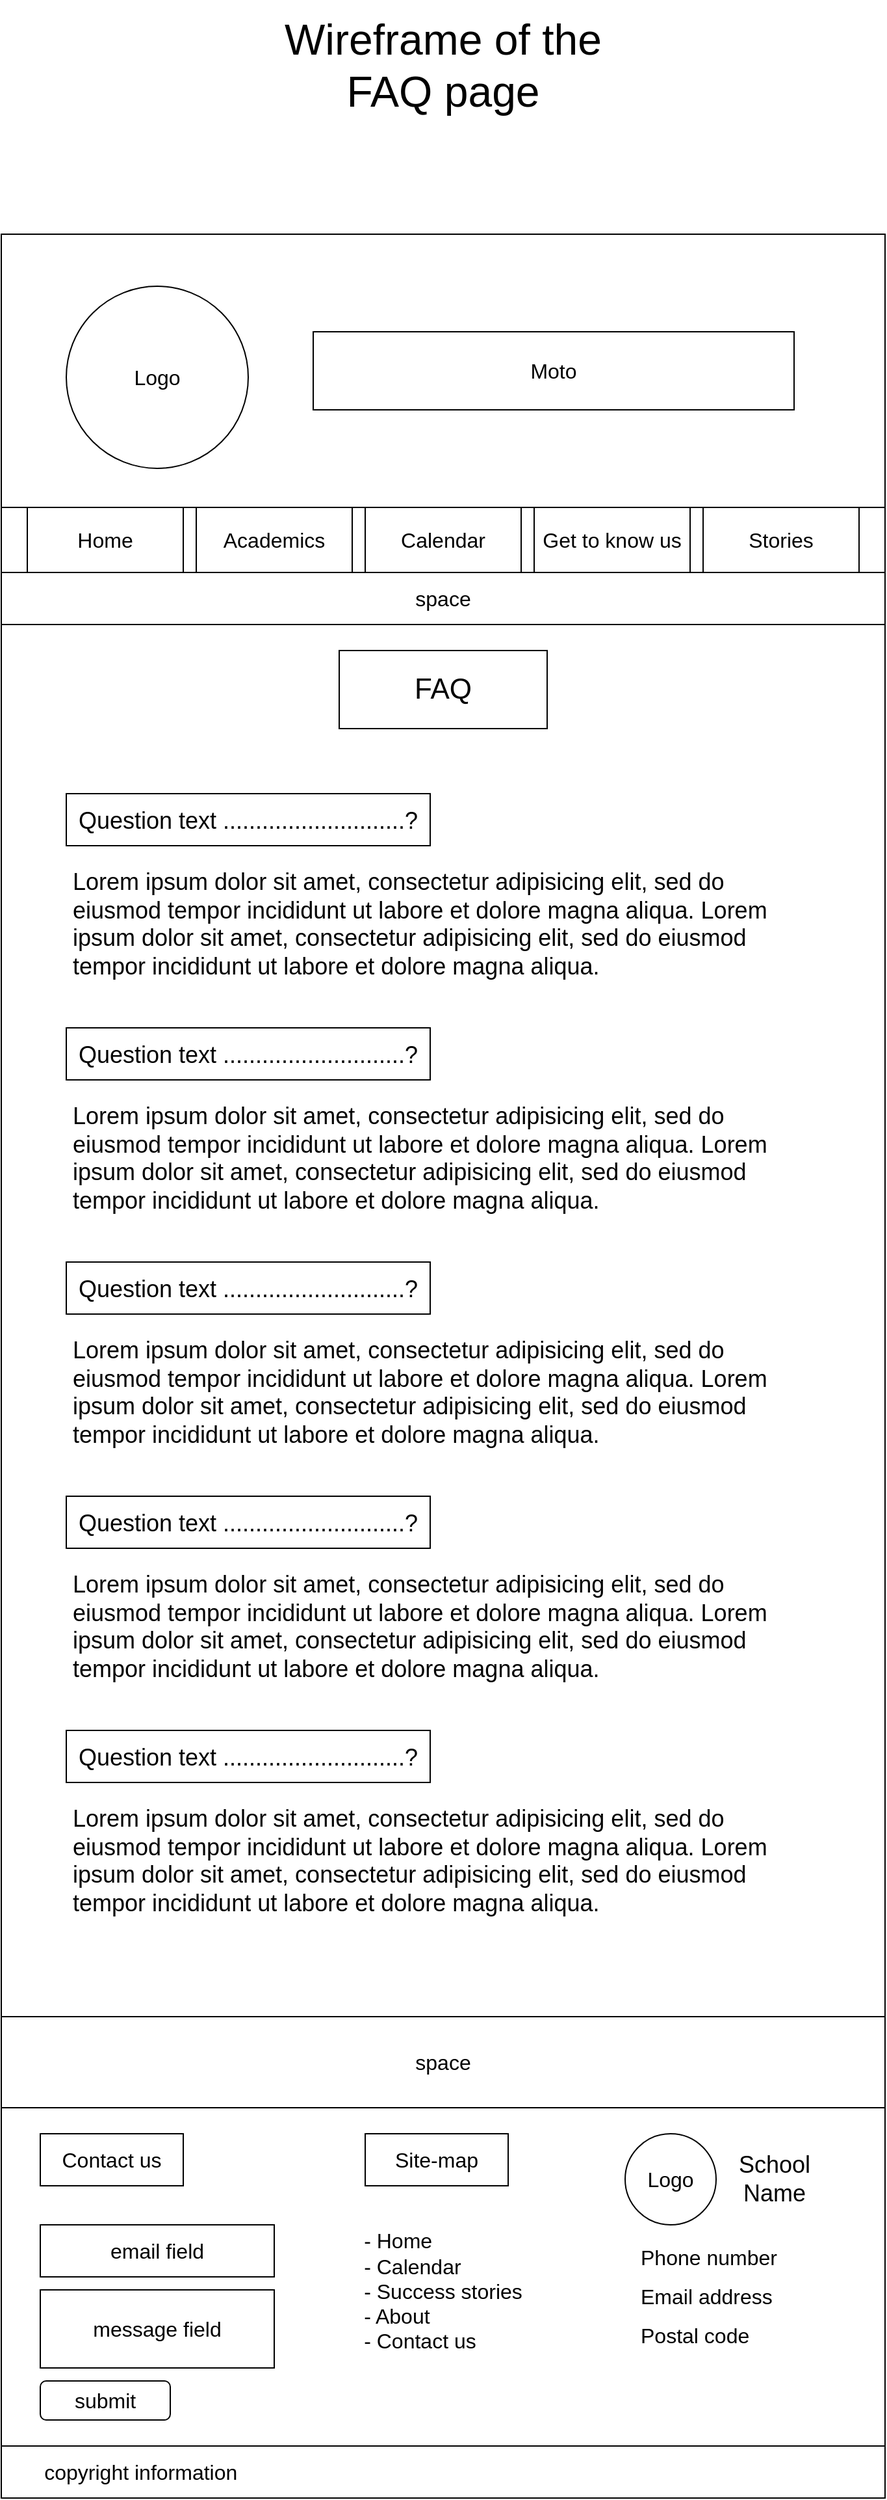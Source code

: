 <mxfile version="20.6.1" type="github">
  <diagram id="zjbsmMx9dNUYekVJXI4S" name="Page-1">
    <mxGraphModel dx="68" dy="993" grid="1" gridSize="10" guides="1" tooltips="1" connect="1" arrows="1" fold="1" page="0" pageScale="1" pageWidth="850" pageHeight="1100" math="0" shadow="0">
      <root>
        <mxCell id="0" />
        <mxCell id="1" parent="0" />
        <mxCell id="_Qzaa5entBogjLJZciO9-70" value="&lt;font style=&quot;font-size: 33px;&quot;&gt;Wireframe of the FAQ page&lt;/font&gt;" style="text;html=1;strokeColor=none;fillColor=none;align=center;verticalAlign=middle;whiteSpace=wrap;rounded=0;fontSize=16;" parent="1" vertex="1">
          <mxGeometry x="1140" y="-60" width="320" height="100" as="geometry" />
        </mxCell>
        <mxCell id="n9gxtpOUhnoq1fCZNvoi-1" value="" style="rounded=0;whiteSpace=wrap;html=1;" parent="1" vertex="1">
          <mxGeometry x="960" y="120" width="680" height="210" as="geometry" />
        </mxCell>
        <mxCell id="n9gxtpOUhnoq1fCZNvoi-2" value="&lt;font style=&quot;font-size: 16px;&quot;&gt;Logo&lt;/font&gt;" style="ellipse;whiteSpace=wrap;html=1;aspect=fixed;" parent="1" vertex="1">
          <mxGeometry x="1010" y="160" width="140" height="140" as="geometry" />
        </mxCell>
        <mxCell id="n9gxtpOUhnoq1fCZNvoi-3" value="Moto" style="rounded=0;whiteSpace=wrap;html=1;fontSize=16;" parent="1" vertex="1">
          <mxGeometry x="1200" y="195" width="370" height="60" as="geometry" />
        </mxCell>
        <mxCell id="n9gxtpOUhnoq1fCZNvoi-4" value="" style="rounded=0;whiteSpace=wrap;html=1;fontSize=16;" parent="1" vertex="1">
          <mxGeometry x="960" y="330" width="680" height="50" as="geometry" />
        </mxCell>
        <mxCell id="n9gxtpOUhnoq1fCZNvoi-5" value="Academics" style="rounded=0;whiteSpace=wrap;html=1;fontSize=16;" parent="1" vertex="1">
          <mxGeometry x="1110" y="330" width="120" height="50" as="geometry" />
        </mxCell>
        <mxCell id="n9gxtpOUhnoq1fCZNvoi-6" value="Calendar" style="rounded=0;whiteSpace=wrap;html=1;fontSize=16;" parent="1" vertex="1">
          <mxGeometry x="1240" y="330" width="120" height="50" as="geometry" />
        </mxCell>
        <mxCell id="n9gxtpOUhnoq1fCZNvoi-9" value="space" style="rounded=0;whiteSpace=wrap;html=1;fontSize=16;" parent="1" vertex="1">
          <mxGeometry x="960" y="380" width="680" height="40" as="geometry" />
        </mxCell>
        <mxCell id="n9gxtpOUhnoq1fCZNvoi-10" value="Get to know us" style="rounded=0;whiteSpace=wrap;html=1;fontSize=16;" parent="1" vertex="1">
          <mxGeometry x="1370" y="330" width="120" height="50" as="geometry" />
        </mxCell>
        <mxCell id="n9gxtpOUhnoq1fCZNvoi-11" value="" style="rounded=0;whiteSpace=wrap;html=1;" parent="1" vertex="1">
          <mxGeometry x="960" y="420" width="680" height="1070" as="geometry" />
        </mxCell>
        <mxCell id="n9gxtpOUhnoq1fCZNvoi-13" value="&lt;font style=&quot;font-size: 22px;&quot;&gt;FAQ&lt;/font&gt;" style="rounded=0;whiteSpace=wrap;html=1;" parent="1" vertex="1">
          <mxGeometry x="1220" y="440" width="160" height="60" as="geometry" />
        </mxCell>
        <mxCell id="n9gxtpOUhnoq1fCZNvoi-110" value="&lt;font style=&quot;font-size: 18px;&quot;&gt;Question text ............................?&lt;/font&gt;" style="rounded=0;whiteSpace=wrap;html=1;fontSize=22;" parent="1" vertex="1">
          <mxGeometry x="1010" y="550" width="280" height="40" as="geometry" />
        </mxCell>
        <mxCell id="n9gxtpOUhnoq1fCZNvoi-111" value="&lt;p&gt;Lorem ipsum dolor sit amet, consectetur adipisicing elit, sed do eiusmod tempor incididunt ut labore et dolore magna aliqua. Lorem ipsum dolor sit amet, consectetur adipisicing elit, sed do eiusmod tempor incididunt ut labore et dolore magna aliqua.&lt;/p&gt;" style="text;html=1;strokeColor=none;fillColor=none;spacing=5;spacingTop=-20;whiteSpace=wrap;overflow=hidden;rounded=0;fontSize=18;" parent="1" vertex="1">
          <mxGeometry x="1010" y="600" width="560" height="110" as="geometry" />
        </mxCell>
        <mxCell id="n9gxtpOUhnoq1fCZNvoi-112" value="&lt;font style=&quot;font-size: 18px;&quot;&gt;Question text ............................?&lt;/font&gt;" style="rounded=0;whiteSpace=wrap;html=1;fontSize=22;" parent="1" vertex="1">
          <mxGeometry x="1010" y="730" width="280" height="40" as="geometry" />
        </mxCell>
        <mxCell id="n9gxtpOUhnoq1fCZNvoi-113" value="&lt;p&gt;Lorem ipsum dolor sit amet, consectetur adipisicing elit, sed do eiusmod tempor incididunt ut labore et dolore magna aliqua. Lorem ipsum dolor sit amet, consectetur adipisicing elit, sed do eiusmod tempor incididunt ut labore et dolore magna aliqua.&lt;/p&gt;" style="text;html=1;strokeColor=none;fillColor=none;spacing=5;spacingTop=-20;whiteSpace=wrap;overflow=hidden;rounded=0;fontSize=18;" parent="1" vertex="1">
          <mxGeometry x="1010" y="780" width="560" height="110" as="geometry" />
        </mxCell>
        <mxCell id="n9gxtpOUhnoq1fCZNvoi-114" value="&lt;font style=&quot;font-size: 18px;&quot;&gt;Question text ............................?&lt;/font&gt;" style="rounded=0;whiteSpace=wrap;html=1;fontSize=22;" parent="1" vertex="1">
          <mxGeometry x="1010" y="910" width="280" height="40" as="geometry" />
        </mxCell>
        <mxCell id="n9gxtpOUhnoq1fCZNvoi-115" value="&lt;p&gt;Lorem ipsum dolor sit amet, consectetur adipisicing elit, sed do eiusmod tempor incididunt ut labore et dolore magna aliqua. Lorem ipsum dolor sit amet, consectetur adipisicing elit, sed do eiusmod tempor incididunt ut labore et dolore magna aliqua.&lt;/p&gt;" style="text;html=1;strokeColor=none;fillColor=none;spacing=5;spacingTop=-20;whiteSpace=wrap;overflow=hidden;rounded=0;fontSize=18;" parent="1" vertex="1">
          <mxGeometry x="1010" y="960" width="560" height="110" as="geometry" />
        </mxCell>
        <mxCell id="n9gxtpOUhnoq1fCZNvoi-118" value="&lt;font style=&quot;font-size: 18px;&quot;&gt;Question text ............................?&lt;/font&gt;" style="rounded=0;whiteSpace=wrap;html=1;fontSize=22;" parent="1" vertex="1">
          <mxGeometry x="1010" y="1090" width="280" height="40" as="geometry" />
        </mxCell>
        <mxCell id="n9gxtpOUhnoq1fCZNvoi-119" value="&lt;p&gt;Lorem ipsum dolor sit amet, consectetur adipisicing elit, sed do eiusmod tempor incididunt ut labore et dolore magna aliqua. Lorem ipsum dolor sit amet, consectetur adipisicing elit, sed do eiusmod tempor incididunt ut labore et dolore magna aliqua.&lt;/p&gt;" style="text;html=1;strokeColor=none;fillColor=none;spacing=5;spacingTop=-20;whiteSpace=wrap;overflow=hidden;rounded=0;fontSize=18;" parent="1" vertex="1">
          <mxGeometry x="1010" y="1140" width="560" height="110" as="geometry" />
        </mxCell>
        <mxCell id="n9gxtpOUhnoq1fCZNvoi-120" value="&lt;font style=&quot;font-size: 18px;&quot;&gt;Question text ............................?&lt;/font&gt;" style="rounded=0;whiteSpace=wrap;html=1;fontSize=22;" parent="1" vertex="1">
          <mxGeometry x="1010" y="1270" width="280" height="40" as="geometry" />
        </mxCell>
        <mxCell id="n9gxtpOUhnoq1fCZNvoi-121" value="&lt;p&gt;Lorem ipsum dolor sit amet, consectetur adipisicing elit, sed do eiusmod tempor incididunt ut labore et dolore magna aliqua. Lorem ipsum dolor sit amet, consectetur adipisicing elit, sed do eiusmod tempor incididunt ut labore et dolore magna aliqua.&lt;/p&gt;" style="text;html=1;strokeColor=none;fillColor=none;spacing=5;spacingTop=-20;whiteSpace=wrap;overflow=hidden;rounded=0;fontSize=18;" parent="1" vertex="1">
          <mxGeometry x="1010" y="1320" width="560" height="110" as="geometry" />
        </mxCell>
        <mxCell id="n9gxtpOUhnoq1fCZNvoi-122" value="space" style="rounded=0;whiteSpace=wrap;html=1;fontSize=16;" parent="1" vertex="1">
          <mxGeometry x="960" y="1490" width="680" height="70" as="geometry" />
        </mxCell>
        <mxCell id="n9gxtpOUhnoq1fCZNvoi-123" value="" style="rounded=0;whiteSpace=wrap;html=1;fontSize=16;" parent="1" vertex="1">
          <mxGeometry x="960" y="1560" width="680" height="260" as="geometry" />
        </mxCell>
        <mxCell id="n9gxtpOUhnoq1fCZNvoi-124" value="Contact us" style="rounded=0;whiteSpace=wrap;html=1;fontSize=16;" parent="1" vertex="1">
          <mxGeometry x="990" y="1580" width="110" height="40" as="geometry" />
        </mxCell>
        <mxCell id="n9gxtpOUhnoq1fCZNvoi-125" value="email field" style="rounded=0;whiteSpace=wrap;html=1;fontSize=16;" parent="1" vertex="1">
          <mxGeometry x="990" y="1650" width="180" height="40" as="geometry" />
        </mxCell>
        <mxCell id="n9gxtpOUhnoq1fCZNvoi-126" value="message field" style="rounded=0;whiteSpace=wrap;html=1;fontSize=16;" parent="1" vertex="1">
          <mxGeometry x="990" y="1700" width="180" height="60" as="geometry" />
        </mxCell>
        <mxCell id="n9gxtpOUhnoq1fCZNvoi-127" value="submit" style="rounded=1;whiteSpace=wrap;html=1;fontSize=16;" parent="1" vertex="1">
          <mxGeometry x="990" y="1770" width="100" height="30" as="geometry" />
        </mxCell>
        <mxCell id="n9gxtpOUhnoq1fCZNvoi-128" value="Site-map" style="rounded=0;whiteSpace=wrap;html=1;fontSize=16;" parent="1" vertex="1">
          <mxGeometry x="1240" y="1580" width="110" height="40" as="geometry" />
        </mxCell>
        <mxCell id="n9gxtpOUhnoq1fCZNvoi-129" value="&lt;div align=&quot;left&quot;&gt;- Home&lt;/div&gt;&lt;div align=&quot;left&quot;&gt;- Calendar&lt;/div&gt;&lt;div align=&quot;left&quot;&gt;- Success stories&lt;br&gt;&lt;/div&gt;&lt;div align=&quot;left&quot;&gt;- About&lt;/div&gt;&lt;div align=&quot;left&quot;&gt;- Contact us&lt;/div&gt;&lt;div&gt;&lt;br&gt;&lt;/div&gt;&lt;div&gt;&lt;br&gt;&lt;/div&gt;" style="text;html=1;strokeColor=none;fillColor=none;align=center;verticalAlign=middle;whiteSpace=wrap;rounded=0;fontSize=16;" parent="1" vertex="1">
          <mxGeometry x="1230" y="1650" width="140" height="140" as="geometry" />
        </mxCell>
        <mxCell id="n9gxtpOUhnoq1fCZNvoi-130" value="Logo" style="ellipse;whiteSpace=wrap;html=1;aspect=fixed;fontSize=16;" parent="1" vertex="1">
          <mxGeometry x="1440" y="1580" width="70" height="70" as="geometry" />
        </mxCell>
        <mxCell id="n9gxtpOUhnoq1fCZNvoi-131" value="&lt;font style=&quot;font-size: 18px;&quot;&gt;School Name&lt;/font&gt;" style="text;html=1;strokeColor=none;fillColor=none;align=center;verticalAlign=middle;whiteSpace=wrap;rounded=0;fontSize=16;" parent="1" vertex="1">
          <mxGeometry x="1510" y="1585" width="90" height="60" as="geometry" />
        </mxCell>
        <mxCell id="n9gxtpOUhnoq1fCZNvoi-132" value="&lt;div align=&quot;left&quot;&gt;&lt;font style=&quot;font-size: 16px;&quot;&gt;Phone number&lt;/font&gt;&lt;/div&gt;" style="text;html=1;strokeColor=none;fillColor=none;align=left;verticalAlign=middle;whiteSpace=wrap;rounded=0;fontSize=18;" parent="1" vertex="1">
          <mxGeometry x="1450" y="1660" width="135" height="30" as="geometry" />
        </mxCell>
        <mxCell id="n9gxtpOUhnoq1fCZNvoi-133" value="&lt;div style=&quot;font-size: 16px;&quot; align=&quot;left&quot;&gt;&lt;font style=&quot;font-size: 16px;&quot;&gt;Email address&lt;br&gt;&lt;/font&gt;&lt;/div&gt;" style="text;html=1;strokeColor=none;fillColor=none;align=left;verticalAlign=middle;whiteSpace=wrap;rounded=0;fontSize=18;" parent="1" vertex="1">
          <mxGeometry x="1450" y="1690" width="135" height="30" as="geometry" />
        </mxCell>
        <mxCell id="n9gxtpOUhnoq1fCZNvoi-134" value="&lt;font style=&quot;font-size: 16px;&quot;&gt;Postal code&lt;/font&gt;" style="text;html=1;strokeColor=none;fillColor=none;align=left;verticalAlign=middle;whiteSpace=wrap;rounded=0;fontSize=18;" parent="1" vertex="1">
          <mxGeometry x="1450" y="1720" width="135" height="30" as="geometry" />
        </mxCell>
        <mxCell id="n9gxtpOUhnoq1fCZNvoi-135" value="&lt;div align=&quot;left&quot;&gt;&amp;nbsp;&amp;nbsp;&amp;nbsp;&amp;nbsp;&amp;nbsp;&amp;nbsp; copyright information&lt;br&gt;&lt;/div&gt;" style="rounded=0;whiteSpace=wrap;html=1;fontSize=16;align=left;" parent="1" vertex="1">
          <mxGeometry x="960" y="1820" width="680" height="40" as="geometry" />
        </mxCell>
        <mxCell id="cTxGZNiC2hGIX97C5poa-1" value="Home" style="rounded=0;whiteSpace=wrap;html=1;fontSize=16;" vertex="1" parent="1">
          <mxGeometry x="980" y="330" width="120" height="50" as="geometry" />
        </mxCell>
        <mxCell id="cTxGZNiC2hGIX97C5poa-2" value="Stories" style="rounded=0;whiteSpace=wrap;html=1;fontSize=16;" vertex="1" parent="1">
          <mxGeometry x="1500" y="330" width="120" height="50" as="geometry" />
        </mxCell>
      </root>
    </mxGraphModel>
  </diagram>
</mxfile>
